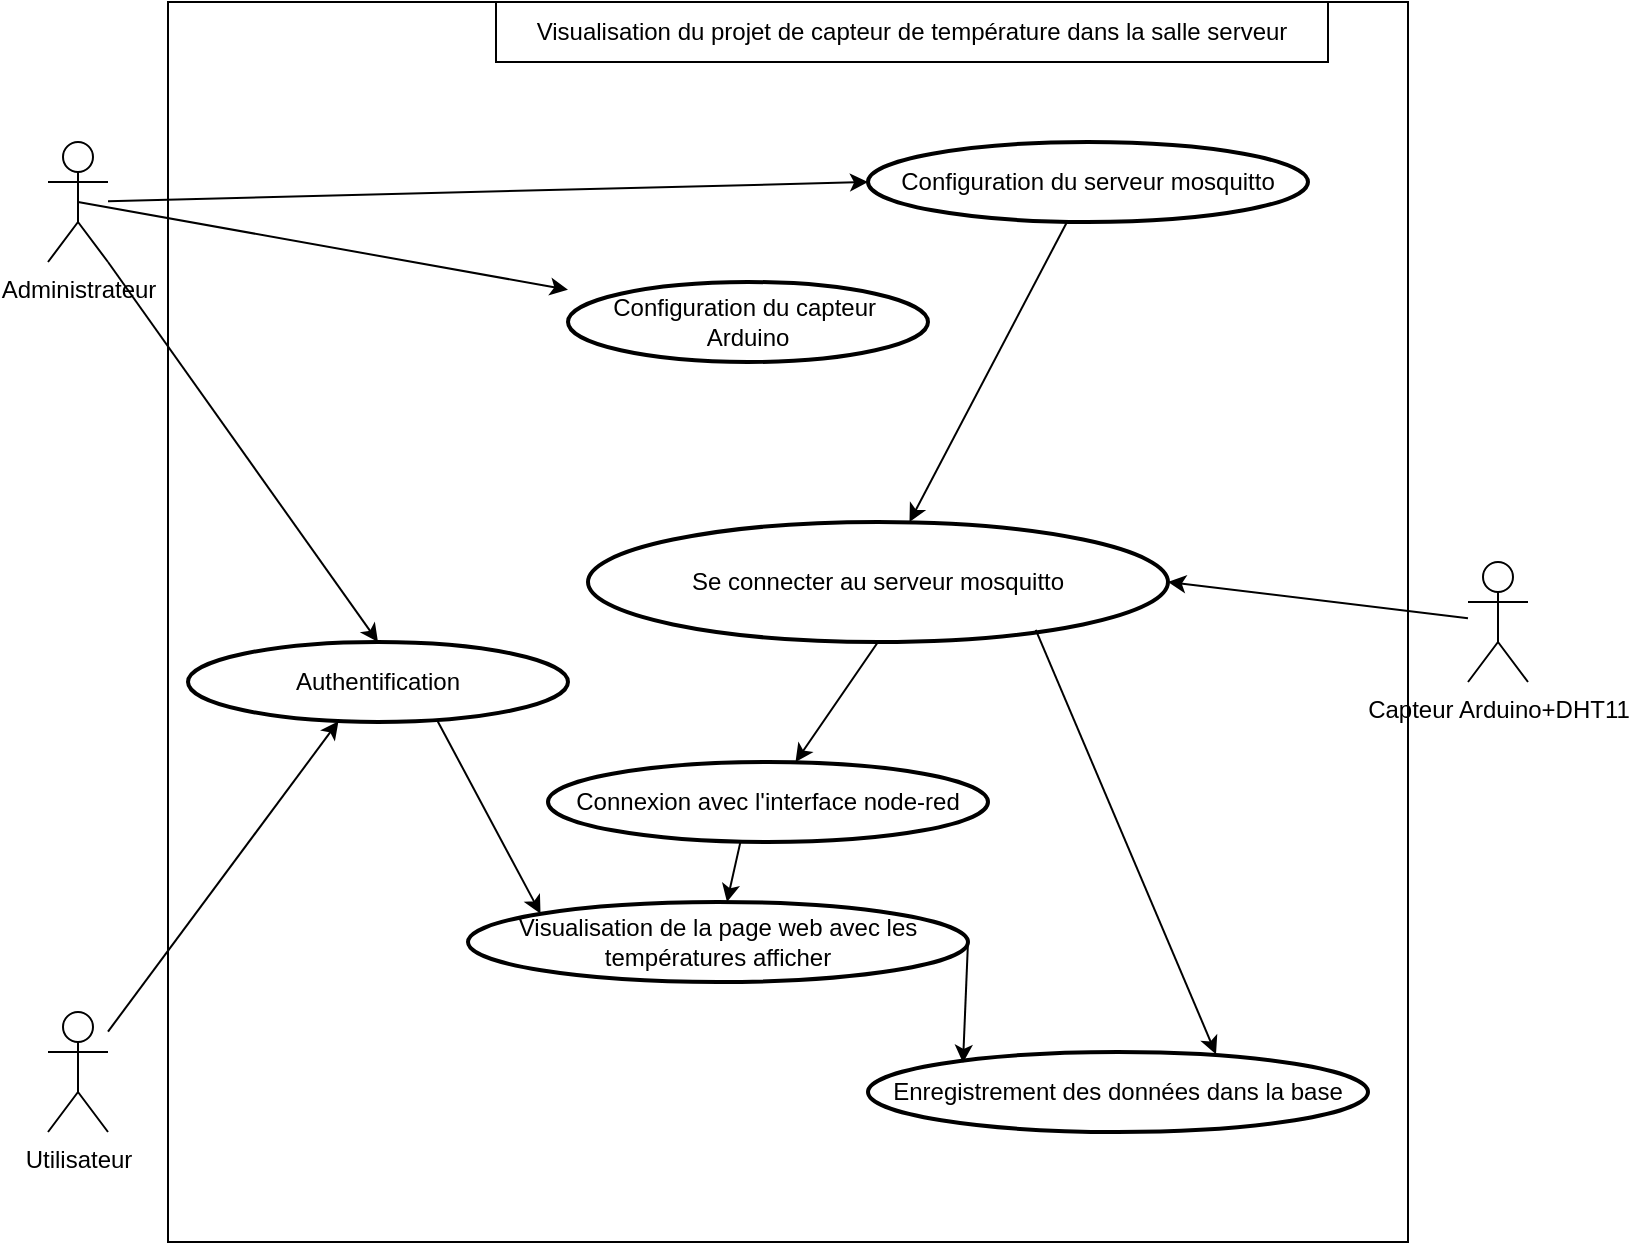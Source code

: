 <mxfile version="24.7.5">
  <diagram name="Page-1" id="QAcQxfhFPSDBfZdCgXpX">
    <mxGraphModel dx="1290" dy="717" grid="1" gridSize="10" guides="1" tooltips="1" connect="1" arrows="1" fold="1" page="1" pageScale="1" pageWidth="827" pageHeight="1169" math="0" shadow="0">
      <root>
        <mxCell id="0" />
        <mxCell id="1" parent="0" />
        <mxCell id="Y1YdN2ggMdJQCuKRLtyw-1" value="" style="whiteSpace=wrap;html=1;aspect=fixed;" parent="1" vertex="1">
          <mxGeometry x="130" y="20" width="620" height="620" as="geometry" />
        </mxCell>
        <mxCell id="Y1YdN2ggMdJQCuKRLtyw-2" value="Administrateur" style="shape=umlActor;verticalLabelPosition=bottom;verticalAlign=top;html=1;outlineConnect=0;" parent="1" vertex="1">
          <mxGeometry x="70" y="90" width="30" height="60" as="geometry" />
        </mxCell>
        <mxCell id="Y1YdN2ggMdJQCuKRLtyw-3" value="Utilisateur" style="shape=umlActor;verticalLabelPosition=bottom;verticalAlign=top;html=1;outlineConnect=0;" parent="1" vertex="1">
          <mxGeometry x="70" y="525" width="30" height="60" as="geometry" />
        </mxCell>
        <mxCell id="Y1YdN2ggMdJQCuKRLtyw-7" value="Visualisation du projet de capteur de température dans la salle serveur" style="rounded=0;whiteSpace=wrap;html=1;" parent="1" vertex="1">
          <mxGeometry x="294" y="20" width="416" height="30" as="geometry" />
        </mxCell>
        <mxCell id="Y1YdN2ggMdJQCuKRLtyw-9" value="Configuration du capteur&amp;nbsp; Arduino" style="strokeWidth=2;html=1;shape=mxgraph.flowchart.start_1;whiteSpace=wrap;" parent="1" vertex="1">
          <mxGeometry x="330" y="160" width="180" height="40" as="geometry" />
        </mxCell>
        <mxCell id="Y1YdN2ggMdJQCuKRLtyw-10" value="Configuration du serveur mosquitto" style="strokeWidth=2;html=1;shape=mxgraph.flowchart.start_1;whiteSpace=wrap;" parent="1" vertex="1">
          <mxGeometry x="480" y="90" width="220" height="40" as="geometry" />
        </mxCell>
        <mxCell id="Y1YdN2ggMdJQCuKRLtyw-11" value="" style="endArrow=classic;html=1;rounded=0;exitX=0.5;exitY=0.5;exitDx=0;exitDy=0;exitPerimeter=0;" parent="1" source="Y1YdN2ggMdJQCuKRLtyw-2" target="Y1YdN2ggMdJQCuKRLtyw-9" edge="1">
          <mxGeometry width="50" height="50" relative="1" as="geometry">
            <mxPoint x="380" y="390" as="sourcePoint" />
            <mxPoint x="430" y="340" as="targetPoint" />
          </mxGeometry>
        </mxCell>
        <mxCell id="Y1YdN2ggMdJQCuKRLtyw-12" value="" style="endArrow=classic;html=1;rounded=0;entryX=0;entryY=0.5;entryDx=0;entryDy=0;entryPerimeter=0;" parent="1" source="Y1YdN2ggMdJQCuKRLtyw-2" target="Y1YdN2ggMdJQCuKRLtyw-10" edge="1">
          <mxGeometry width="50" height="50" relative="1" as="geometry">
            <mxPoint x="380" y="390" as="sourcePoint" />
            <mxPoint x="430" y="340" as="targetPoint" />
          </mxGeometry>
        </mxCell>
        <mxCell id="Y1YdN2ggMdJQCuKRLtyw-13" value="Se connecter au serveur mosquitto" style="strokeWidth=2;html=1;shape=mxgraph.flowchart.start_1;whiteSpace=wrap;" parent="1" vertex="1">
          <mxGeometry x="340" y="280" width="290" height="60" as="geometry" />
        </mxCell>
        <mxCell id="Y1YdN2ggMdJQCuKRLtyw-14" value="" style="endArrow=classic;html=1;rounded=0;" parent="1" source="Y1YdN2ggMdJQCuKRLtyw-10" target="Y1YdN2ggMdJQCuKRLtyw-13" edge="1">
          <mxGeometry width="50" height="50" relative="1" as="geometry">
            <mxPoint x="380" y="390" as="sourcePoint" />
            <mxPoint x="430" y="340" as="targetPoint" />
          </mxGeometry>
        </mxCell>
        <mxCell id="Y1YdN2ggMdJQCuKRLtyw-15" value="Connexion avec l&#39;interf&lt;span style=&quot;color: rgba(0, 0, 0, 0); font-family: monospace; font-size: 0px; text-align: start; text-wrap: nowrap;&quot;&gt;%3CmxGraphModel%3E%3Croot%3E%3CmxCell%20id%3D%220%22%2F%3E%3CmxCell%20id%3D%221%22%20parent%3D%220%22%2F%3E%3CmxCell%20id%3D%222%22%20value%3D%22Se%20connecter%20au%20serveur%20mosquitto%22%20style%3D%22strokeWidth%3D2%3Bhtml%3D1%3Bshape%3Dmxgraph.flowchart.start_1%3BwhiteSpace%3Dwrap%3B%22%20vertex%3D%221%22%20parent%3D%221%22%3E%3CmxGeometry%20x%3D%22440%22%20y%3D%22290%22%20width%3D%22220%22%20height%3D%2240%22%20as%3D%22geometry%22%2F%3E%3C%2FmxCell%3E%3C%2Froot%3E%3C%2FmxGraphModel%3E&lt;/span&gt;ace node-red&lt;span style=&quot;color: rgba(0, 0, 0, 0); font-family: monospace; font-size: 0px; text-align: start; text-wrap: nowrap;&quot;&gt;%3CmxGraphModel%3E%3Croot%3E%3CmxCell%20id%3D%220%22%2F%3E%3CmxCell%20id%3D%221%22%20parent%3D%220%22%2F%3E%3CmxCell%20id%3D%222%22%20value%3D%22Se%20connecter%20au%20serveur%20mosquitto%22%20style%3D%22strokeWidth%3D2%3Bhtml%3D1%3Bshape%3Dmxgraph.flowchart.start_1%3BwhiteSpace%3Dwrap%3B%22%20vertex%3D%221%22%20parent%3D%221%22%3E%3CmxGeometry%20x%3D%22440%22%20y%3D%22290%22%20width%3D%22220%22%20height%3D%2240%22%20as%3D%22geometry%22%2F%3E%3C%2FmxCell%3E%3C%2Froot%3E%3C%2FmxGraphModel%3E&lt;/span&gt;&lt;span style=&quot;color: rgba(0, 0, 0, 0); font-family: monospace; font-size: 0px; text-align: start; text-wrap: nowrap;&quot;&gt;%3CmxGraphModel%3E%3Croot%3E%3CmxCell%20id%3D%220%22%2F%3E%3CmxCell%20id%3D%221%22%20parent%3D%220%22%2F%3E%3CmxCell%20id%3D%222%22%20value%3D%22Se%20connecter%20au%20serveur%20mosquitto%22%20style%3D%22strokeWidth%3D2%3Bhtml%3D1%3Bshape%3Dmxgraph.flowchart.start_1%3BwhiteSpace%3Dwrap%3B%22%20vertex%3D%221%22%20parent%3D%221%22%3E%3CmxGeometry%20x%3D%22440%22%20y%3D%22290%22%20width%3D%22220%22%20height%3D%2240%22%20as%3D%22geometry%22%2F%3E%3C%2FmxCell%3E%3C%2Froot%3E%3C%2FmxGraphModel%3E&lt;/span&gt;" style="strokeWidth=2;html=1;shape=mxgraph.flowchart.start_1;whiteSpace=wrap;" parent="1" vertex="1">
          <mxGeometry x="320" y="400" width="220" height="40" as="geometry" />
        </mxCell>
        <mxCell id="Y1YdN2ggMdJQCuKRLtyw-16" value="Visualisation de la page web avec les températures afficher" style="strokeWidth=2;html=1;shape=mxgraph.flowchart.start_1;whiteSpace=wrap;" parent="1" vertex="1">
          <mxGeometry x="280" y="470" width="250" height="40" as="geometry" />
        </mxCell>
        <mxCell id="Y1YdN2ggMdJQCuKRLtyw-17" value="" style="endArrow=classic;html=1;rounded=0;exitX=0.5;exitY=1;exitDx=0;exitDy=0;exitPerimeter=0;" parent="1" source="Y1YdN2ggMdJQCuKRLtyw-13" target="Y1YdN2ggMdJQCuKRLtyw-15" edge="1">
          <mxGeometry width="50" height="50" relative="1" as="geometry">
            <mxPoint x="380" y="390" as="sourcePoint" />
            <mxPoint x="430" y="340" as="targetPoint" />
          </mxGeometry>
        </mxCell>
        <mxCell id="Y1YdN2ggMdJQCuKRLtyw-18" value="" style="endArrow=classic;html=1;rounded=0;exitX=0.438;exitY=0.983;exitDx=0;exitDy=0;exitPerimeter=0;" parent="1" source="Y1YdN2ggMdJQCuKRLtyw-15" target="Y1YdN2ggMdJQCuKRLtyw-16" edge="1">
          <mxGeometry width="50" height="50" relative="1" as="geometry">
            <mxPoint x="380" y="390" as="sourcePoint" />
            <mxPoint x="430" y="340" as="targetPoint" />
          </mxGeometry>
        </mxCell>
        <mxCell id="Y1YdN2ggMdJQCuKRLtyw-19" value="" style="endArrow=classic;html=1;rounded=0;entryX=0.5;entryY=0;entryDx=0;entryDy=0;entryPerimeter=0;exitX=1;exitY=1;exitDx=0;exitDy=0;exitPerimeter=0;" parent="1" source="Y1YdN2ggMdJQCuKRLtyw-2" target="h_7bJpUWn6J1QGVlP_Um-7" edge="1">
          <mxGeometry width="50" height="50" relative="1" as="geometry">
            <mxPoint x="353.571" y="485" as="sourcePoint" />
            <mxPoint x="160" y="146.25" as="targetPoint" />
          </mxGeometry>
        </mxCell>
        <mxCell id="Y1YdN2ggMdJQCuKRLtyw-21" value="Enregistrement des données dans la base" style="strokeWidth=2;html=1;shape=mxgraph.flowchart.start_1;whiteSpace=wrap;" parent="1" vertex="1">
          <mxGeometry x="480" y="545" width="250" height="40" as="geometry" />
        </mxCell>
        <mxCell id="Y1YdN2ggMdJQCuKRLtyw-26" value="" style="endArrow=classic;html=1;rounded=0;entryX=0.696;entryY=0.028;entryDx=0;entryDy=0;entryPerimeter=0;exitX=0.772;exitY=0.899;exitDx=0;exitDy=0;exitPerimeter=0;" parent="1" source="Y1YdN2ggMdJQCuKRLtyw-13" target="Y1YdN2ggMdJQCuKRLtyw-21" edge="1">
          <mxGeometry width="50" height="50" relative="1" as="geometry">
            <mxPoint x="724.8" y="415.72" as="sourcePoint" />
            <mxPoint x="430" y="340" as="targetPoint" />
          </mxGeometry>
        </mxCell>
        <mxCell id="h_7bJpUWn6J1QGVlP_Um-1" value="Capteur Arduino+DHT11" style="shape=umlActor;verticalLabelPosition=bottom;verticalAlign=top;html=1;outlineConnect=0;" vertex="1" parent="1">
          <mxGeometry x="780" y="300" width="30" height="60" as="geometry" />
        </mxCell>
        <mxCell id="h_7bJpUWn6J1QGVlP_Um-3" value="" style="endArrow=classic;html=1;rounded=0;entryX=1;entryY=0.5;entryDx=0;entryDy=0;entryPerimeter=0;" edge="1" parent="1" source="h_7bJpUWn6J1QGVlP_Um-1" target="Y1YdN2ggMdJQCuKRLtyw-13">
          <mxGeometry width="50" height="50" relative="1" as="geometry">
            <mxPoint x="390" y="400" as="sourcePoint" />
            <mxPoint x="440" y="350" as="targetPoint" />
          </mxGeometry>
        </mxCell>
        <mxCell id="h_7bJpUWn6J1QGVlP_Um-5" value="" style="endArrow=classic;html=1;rounded=0;entryX=0.396;entryY=0.99;entryDx=0;entryDy=0;entryPerimeter=0;" edge="1" parent="1" source="Y1YdN2ggMdJQCuKRLtyw-3" target="h_7bJpUWn6J1QGVlP_Um-7">
          <mxGeometry width="50" height="50" relative="1" as="geometry">
            <mxPoint x="304" y="510" as="sourcePoint" />
            <mxPoint x="110" y="157" as="targetPoint" />
          </mxGeometry>
        </mxCell>
        <mxCell id="h_7bJpUWn6J1QGVlP_Um-6" value="" style="endArrow=classic;html=1;rounded=0;exitX=1;exitY=0.5;exitDx=0;exitDy=0;exitPerimeter=0;entryX=0.19;entryY=0.135;entryDx=0;entryDy=0;entryPerimeter=0;" edge="1" parent="1" source="Y1YdN2ggMdJQCuKRLtyw-16" target="Y1YdN2ggMdJQCuKRLtyw-21">
          <mxGeometry width="50" height="50" relative="1" as="geometry">
            <mxPoint x="329.998" y="453" as="sourcePoint" />
            <mxPoint x="155.48" y="120" as="targetPoint" />
          </mxGeometry>
        </mxCell>
        <mxCell id="h_7bJpUWn6J1QGVlP_Um-7" value="Authentification" style="strokeWidth=2;html=1;shape=mxgraph.flowchart.start_1;whiteSpace=wrap;" vertex="1" parent="1">
          <mxGeometry x="140" y="340" width="190" height="40" as="geometry" />
        </mxCell>
        <mxCell id="h_7bJpUWn6J1QGVlP_Um-8" value="" style="endArrow=classic;html=1;rounded=0;entryX=0.145;entryY=0.145;entryDx=0;entryDy=0;entryPerimeter=0;exitX=0.657;exitY=0.99;exitDx=0;exitDy=0;exitPerimeter=0;" edge="1" parent="1" source="h_7bJpUWn6J1QGVlP_Um-7" target="Y1YdN2ggMdJQCuKRLtyw-16">
          <mxGeometry width="50" height="50" relative="1" as="geometry">
            <mxPoint x="110" y="544" as="sourcePoint" />
            <mxPoint x="215" y="400" as="targetPoint" />
          </mxGeometry>
        </mxCell>
      </root>
    </mxGraphModel>
  </diagram>
</mxfile>
